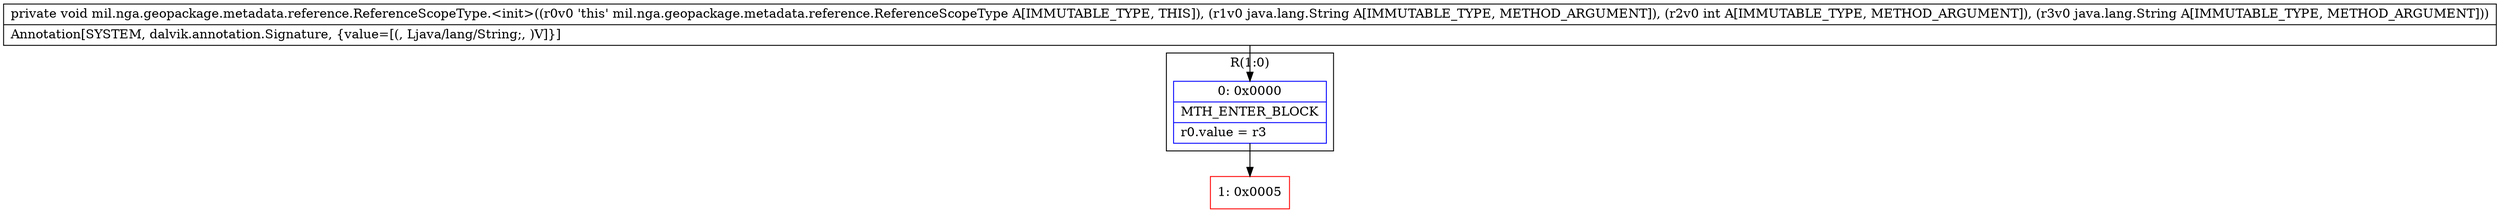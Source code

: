 digraph "CFG formil.nga.geopackage.metadata.reference.ReferenceScopeType.\<init\>(Ljava\/lang\/String;ILjava\/lang\/String;)V" {
subgraph cluster_Region_26149526 {
label = "R(1:0)";
node [shape=record,color=blue];
Node_0 [shape=record,label="{0\:\ 0x0000|MTH_ENTER_BLOCK\l|r0.value = r3\l}"];
}
Node_1 [shape=record,color=red,label="{1\:\ 0x0005}"];
MethodNode[shape=record,label="{private void mil.nga.geopackage.metadata.reference.ReferenceScopeType.\<init\>((r0v0 'this' mil.nga.geopackage.metadata.reference.ReferenceScopeType A[IMMUTABLE_TYPE, THIS]), (r1v0 java.lang.String A[IMMUTABLE_TYPE, METHOD_ARGUMENT]), (r2v0 int A[IMMUTABLE_TYPE, METHOD_ARGUMENT]), (r3v0 java.lang.String A[IMMUTABLE_TYPE, METHOD_ARGUMENT]))  | Annotation[SYSTEM, dalvik.annotation.Signature, \{value=[(, Ljava\/lang\/String;, )V]\}]\l}"];
MethodNode -> Node_0;
Node_0 -> Node_1;
}

